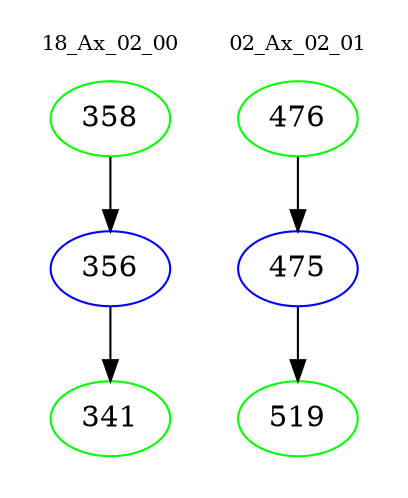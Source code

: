 digraph{
subgraph cluster_0 {
color = white
label = "18_Ax_02_00";
fontsize=10;
T0_358 [label="358", color="green"]
T0_358 -> T0_356 [color="black"]
T0_356 [label="356", color="blue"]
T0_356 -> T0_341 [color="black"]
T0_341 [label="341", color="green"]
}
subgraph cluster_1 {
color = white
label = "02_Ax_02_01";
fontsize=10;
T1_476 [label="476", color="green"]
T1_476 -> T1_475 [color="black"]
T1_475 [label="475", color="blue"]
T1_475 -> T1_519 [color="black"]
T1_519 [label="519", color="green"]
}
}
